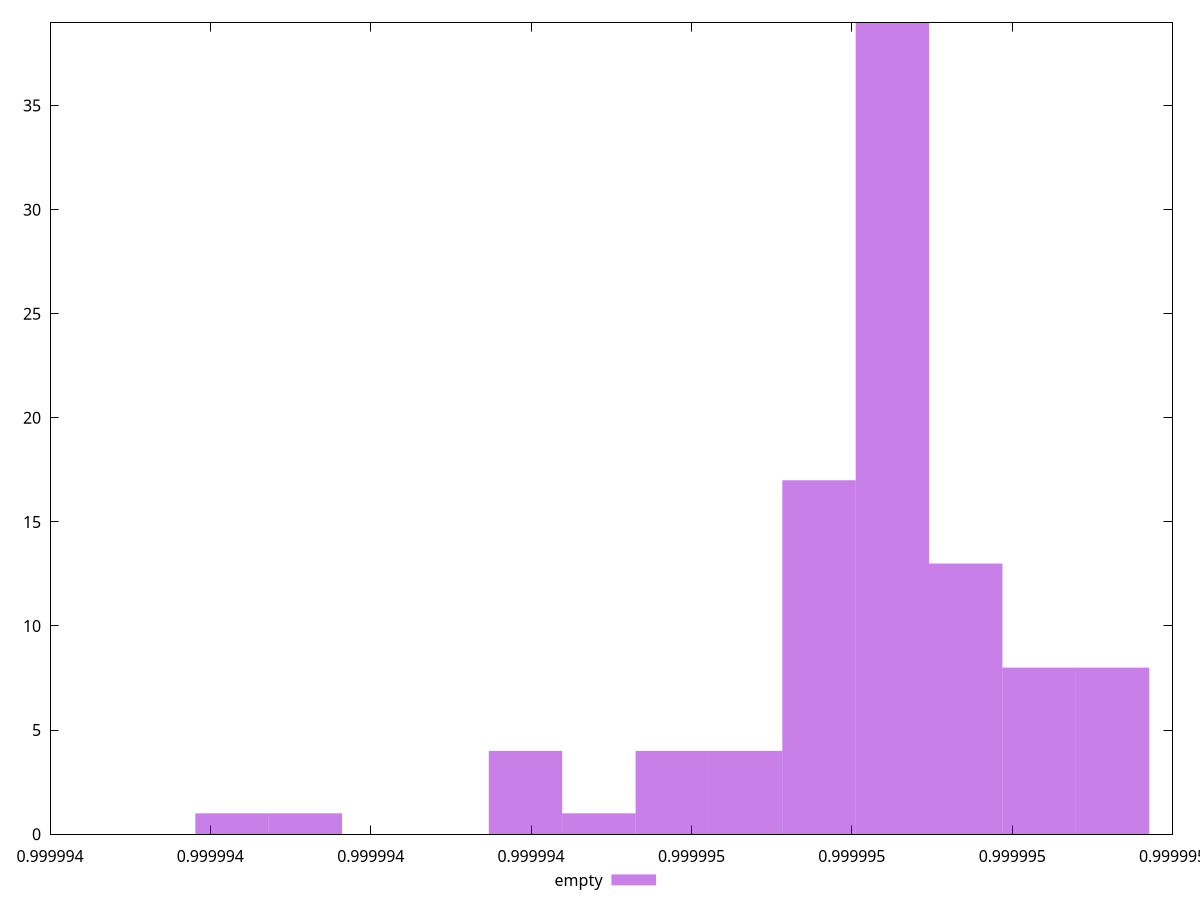 $_empty <<EOF
0.9999941185064317 1
0.9999950336790567 8
0.9999948506445318 39
0.9999945760927442 4
0.9999947591272692 17
0.9999949421617943 13
0.9999951251963193 8
0.9999944845754818 1
0.9999943930582192 4
0.9999940269891693 1
0.9999946676100068 4
EOF
set key outside below
set terminal pngcairo
set output "report_00006_2020-11-02T20-21-41.718Z/first-contentful-paint/empty//hist.png"
set yrange [0:39]
set boxwidth 9.151726249999833e-8
set style fill transparent solid 0.5 noborder
plot $_empty title "empty" with boxes ,
